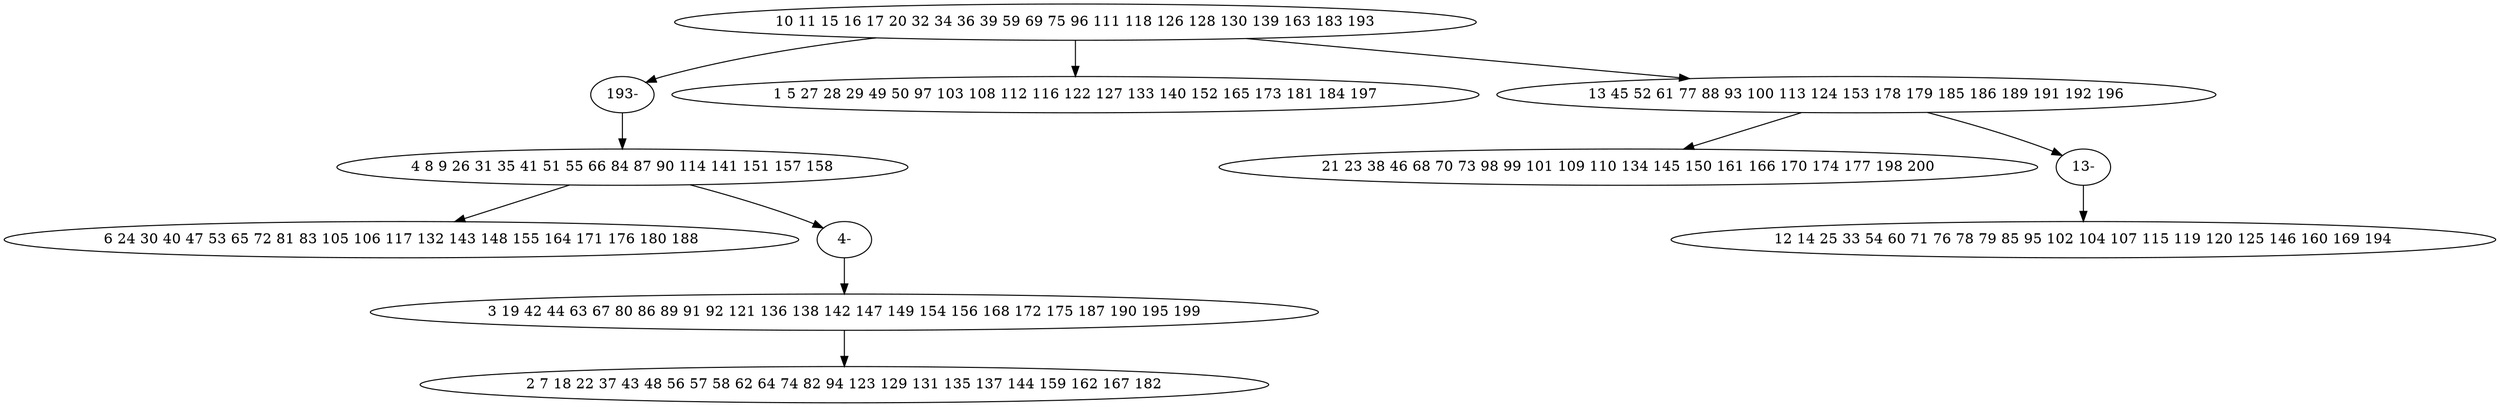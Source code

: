 digraph true_tree {
	"0" -> "11"
	"0" -> "2"
	"0" -> "3"
	"1" -> "4"
	"3" -> "5"
	"3" -> "9"
	"1" -> "10"
	"7" -> "8"
	"9" -> "6"
	"10" -> "7"
	"11" -> "1"
	"0" [label="10 11 15 16 17 20 32 34 36 39 59 69 75 96 111 118 126 128 130 139 163 183 193"];
	"1" [label="4 8 9 26 31 35 41 51 55 66 84 87 90 114 141 151 157 158"];
	"2" [label="1 5 27 28 29 49 50 97 103 108 112 116 122 127 133 140 152 165 173 181 184 197"];
	"3" [label="13 45 52 61 77 88 93 100 113 124 153 178 179 185 186 189 191 192 196"];
	"4" [label="6 24 30 40 47 53 65 72 81 83 105 106 117 132 143 148 155 164 171 176 180 188"];
	"5" [label="21 23 38 46 68 70 73 98 99 101 109 110 134 145 150 161 166 170 174 177 198 200"];
	"6" [label="12 14 25 33 54 60 71 76 78 79 85 95 102 104 107 115 119 120 125 146 160 169 194"];
	"7" [label="3 19 42 44 63 67 80 86 89 91 92 121 136 138 142 147 149 154 156 168 172 175 187 190 195 199"];
	"8" [label="2 7 18 22 37 43 48 56 57 58 62 64 74 82 94 123 129 131 135 137 144 159 162 167 182"];
	"9" [label="13-"];
	"10" [label="4-"];
	"11" [label="193-"];
}
